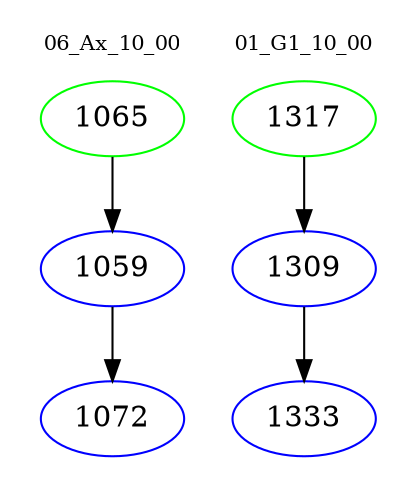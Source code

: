 digraph{
subgraph cluster_0 {
color = white
label = "06_Ax_10_00";
fontsize=10;
T0_1065 [label="1065", color="green"]
T0_1065 -> T0_1059 [color="black"]
T0_1059 [label="1059", color="blue"]
T0_1059 -> T0_1072 [color="black"]
T0_1072 [label="1072", color="blue"]
}
subgraph cluster_1 {
color = white
label = "01_G1_10_00";
fontsize=10;
T1_1317 [label="1317", color="green"]
T1_1317 -> T1_1309 [color="black"]
T1_1309 [label="1309", color="blue"]
T1_1309 -> T1_1333 [color="black"]
T1_1333 [label="1333", color="blue"]
}
}
